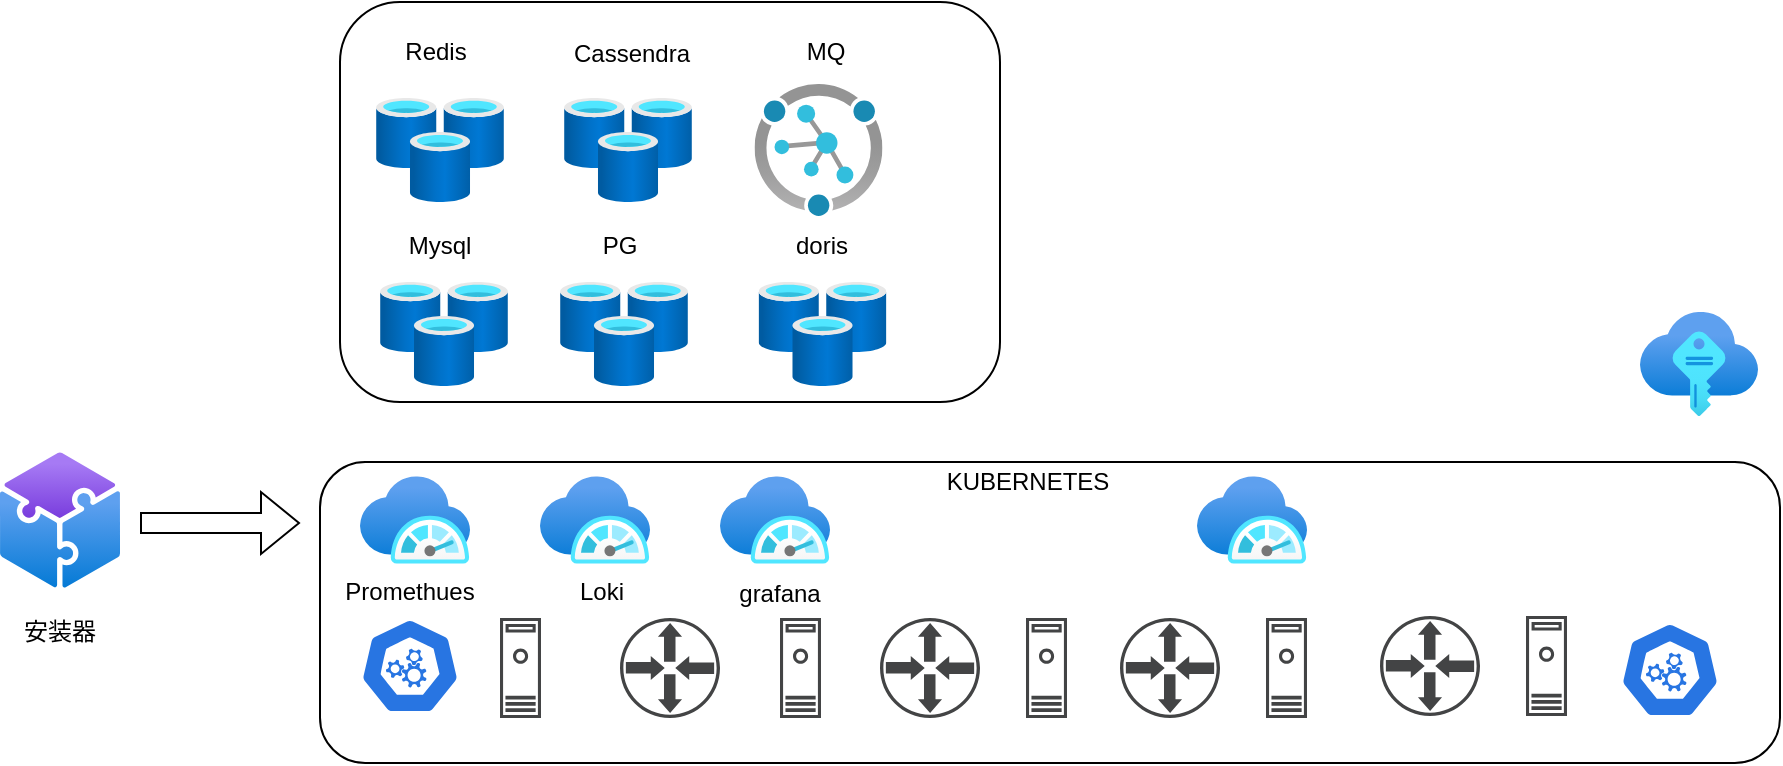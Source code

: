 <mxfile version="21.0.6" type="github">
  <diagram name="第 1 页" id="GkUpRgWgr7WP9c18bXzO">
    <mxGraphModel dx="1909" dy="773" grid="1" gridSize="10" guides="1" tooltips="1" connect="1" arrows="1" fold="1" page="1" pageScale="1" pageWidth="827" pageHeight="1169" math="0" shadow="0">
      <root>
        <mxCell id="0" />
        <mxCell id="1" parent="0" />
        <mxCell id="T-1Ek754ZsedJuR4Ua0C-8" value="" style="rounded=1;whiteSpace=wrap;html=1;" vertex="1" parent="1">
          <mxGeometry x="30" y="580" width="730" height="150.5" as="geometry" />
        </mxCell>
        <mxCell id="T-1Ek754ZsedJuR4Ua0C-1" value="" style="sketch=0;pointerEvents=1;shadow=0;dashed=0;html=1;strokeColor=none;fillColor=#434445;aspect=fixed;labelPosition=center;verticalLabelPosition=bottom;verticalAlign=top;align=center;outlineConnect=0;shape=mxgraph.vvd.machine;" vertex="1" parent="1">
          <mxGeometry x="120" y="658" width="20.5" height="50" as="geometry" />
        </mxCell>
        <mxCell id="T-1Ek754ZsedJuR4Ua0C-2" value="" style="sketch=0;pointerEvents=1;shadow=0;dashed=0;html=1;strokeColor=none;fillColor=#434445;aspect=fixed;labelPosition=center;verticalLabelPosition=bottom;verticalAlign=top;align=center;outlineConnect=0;shape=mxgraph.vvd.machine;" vertex="1" parent="1">
          <mxGeometry x="260" y="658" width="20.5" height="50" as="geometry" />
        </mxCell>
        <mxCell id="T-1Ek754ZsedJuR4Ua0C-3" value="" style="sketch=0;pointerEvents=1;shadow=0;dashed=0;html=1;strokeColor=none;fillColor=#434445;aspect=fixed;labelPosition=center;verticalLabelPosition=bottom;verticalAlign=top;align=center;outlineConnect=0;shape=mxgraph.vvd.machine;" vertex="1" parent="1">
          <mxGeometry x="383" y="658" width="20.5" height="50" as="geometry" />
        </mxCell>
        <mxCell id="T-1Ek754ZsedJuR4Ua0C-4" value="" style="sketch=0;pointerEvents=1;shadow=0;dashed=0;html=1;strokeColor=none;fillColor=#434445;aspect=fixed;labelPosition=center;verticalLabelPosition=bottom;verticalAlign=top;align=center;outlineConnect=0;shape=mxgraph.vvd.physical_upstream_router;" vertex="1" parent="1">
          <mxGeometry x="180" y="658" width="50" height="50" as="geometry" />
        </mxCell>
        <mxCell id="T-1Ek754ZsedJuR4Ua0C-5" value="" style="sketch=0;pointerEvents=1;shadow=0;dashed=0;html=1;strokeColor=none;fillColor=#434445;aspect=fixed;labelPosition=center;verticalLabelPosition=bottom;verticalAlign=top;align=center;outlineConnect=0;shape=mxgraph.vvd.physical_upstream_router;" vertex="1" parent="1">
          <mxGeometry x="310" y="658" width="50" height="50" as="geometry" />
        </mxCell>
        <mxCell id="T-1Ek754ZsedJuR4Ua0C-6" value="" style="sketch=0;pointerEvents=1;shadow=0;dashed=0;html=1;strokeColor=none;fillColor=#434445;aspect=fixed;labelPosition=center;verticalLabelPosition=bottom;verticalAlign=top;align=center;outlineConnect=0;shape=mxgraph.vvd.machine;" vertex="1" parent="1">
          <mxGeometry x="503" y="658" width="20.5" height="50" as="geometry" />
        </mxCell>
        <mxCell id="T-1Ek754ZsedJuR4Ua0C-7" value="" style="sketch=0;pointerEvents=1;shadow=0;dashed=0;html=1;strokeColor=none;fillColor=#434445;aspect=fixed;labelPosition=center;verticalLabelPosition=bottom;verticalAlign=top;align=center;outlineConnect=0;shape=mxgraph.vvd.physical_upstream_router;" vertex="1" parent="1">
          <mxGeometry x="430" y="658" width="50" height="50" as="geometry" />
        </mxCell>
        <mxCell id="T-1Ek754ZsedJuR4Ua0C-10" value="" style="sketch=0;html=1;dashed=0;whitespace=wrap;fillColor=#2875E2;strokeColor=#ffffff;points=[[0.005,0.63,0],[0.1,0.2,0],[0.9,0.2,0],[0.5,0,0],[0.995,0.63,0],[0.72,0.99,0],[0.5,1,0],[0.28,0.99,0]];verticalLabelPosition=bottom;align=center;verticalAlign=top;shape=mxgraph.kubernetes.icon;prIcon=master" vertex="1" parent="1">
          <mxGeometry x="50" y="658" width="50" height="48" as="geometry" />
        </mxCell>
        <mxCell id="T-1Ek754ZsedJuR4Ua0C-11" value="" style="sketch=0;html=1;dashed=0;whitespace=wrap;fillColor=#2875E2;strokeColor=#ffffff;points=[[0.005,0.63,0],[0.1,0.2,0],[0.9,0.2,0],[0.5,0,0],[0.995,0.63,0],[0.72,0.99,0],[0.5,1,0],[0.28,0.99,0]];verticalLabelPosition=bottom;align=center;verticalAlign=top;shape=mxgraph.kubernetes.icon;prIcon=master" vertex="1" parent="1">
          <mxGeometry x="680" y="660" width="50" height="48" as="geometry" />
        </mxCell>
        <mxCell id="T-1Ek754ZsedJuR4Ua0C-12" value="KUBERNETES" style="text;html=1;strokeColor=none;fillColor=none;align=center;verticalAlign=middle;whiteSpace=wrap;rounded=0;" vertex="1" parent="1">
          <mxGeometry x="354" y="575" width="60" height="30" as="geometry" />
        </mxCell>
        <mxCell id="T-1Ek754ZsedJuR4Ua0C-16" value="" style="sketch=0;pointerEvents=1;shadow=0;dashed=0;html=1;strokeColor=none;fillColor=#434445;aspect=fixed;labelPosition=center;verticalLabelPosition=bottom;verticalAlign=top;align=center;outlineConnect=0;shape=mxgraph.vvd.machine;" vertex="1" parent="1">
          <mxGeometry x="633" y="657" width="20.5" height="50" as="geometry" />
        </mxCell>
        <mxCell id="T-1Ek754ZsedJuR4Ua0C-17" value="" style="sketch=0;pointerEvents=1;shadow=0;dashed=0;html=1;strokeColor=none;fillColor=#434445;aspect=fixed;labelPosition=center;verticalLabelPosition=bottom;verticalAlign=top;align=center;outlineConnect=0;shape=mxgraph.vvd.physical_upstream_router;" vertex="1" parent="1">
          <mxGeometry x="560" y="657" width="50" height="50" as="geometry" />
        </mxCell>
        <mxCell id="T-1Ek754ZsedJuR4Ua0C-19" value="" style="aspect=fixed;html=1;points=[];align=center;image;fontSize=12;image=img/lib/azure2/other/SSH_Keys.svg;" vertex="1" parent="1">
          <mxGeometry x="690" y="504.94" width="59" height="52.06" as="geometry" />
        </mxCell>
        <mxCell id="T-1Ek754ZsedJuR4Ua0C-22" value="" style="aspect=fixed;html=1;points=[];align=center;image;fontSize=12;image=img/lib/azure2/other/Azure_Support_Center_Blue.svg;" vertex="1" parent="1">
          <mxGeometry x="-130" y="575" width="60" height="68" as="geometry" />
        </mxCell>
        <mxCell id="T-1Ek754ZsedJuR4Ua0C-23" value="" style="shape=flexArrow;endArrow=classic;html=1;rounded=0;" edge="1" parent="1">
          <mxGeometry width="50" height="50" relative="1" as="geometry">
            <mxPoint x="-60" y="610.5" as="sourcePoint" />
            <mxPoint x="20" y="610.5" as="targetPoint" />
          </mxGeometry>
        </mxCell>
        <mxCell id="T-1Ek754ZsedJuR4Ua0C-24" value="安装器" style="text;html=1;strokeColor=none;fillColor=none;align=center;verticalAlign=middle;whiteSpace=wrap;rounded=0;" vertex="1" parent="1">
          <mxGeometry x="-130" y="650" width="60" height="30" as="geometry" />
        </mxCell>
        <mxCell id="T-1Ek754ZsedJuR4Ua0C-26" value="" style="rounded=1;whiteSpace=wrap;html=1;" vertex="1" parent="1">
          <mxGeometry x="40" y="350" width="330" height="200" as="geometry" />
        </mxCell>
        <mxCell id="T-1Ek754ZsedJuR4Ua0C-31" value="" style="aspect=fixed;html=1;points=[];align=center;image;fontSize=12;image=img/lib/azure2/databases/Cache_Redis.svg;" vertex="1" parent="1">
          <mxGeometry x="58" y="398" width="64" height="52" as="geometry" />
        </mxCell>
        <mxCell id="T-1Ek754ZsedJuR4Ua0C-32" value="Redis" style="text;html=1;strokeColor=none;fillColor=none;align=center;verticalAlign=middle;whiteSpace=wrap;rounded=0;" vertex="1" parent="1">
          <mxGeometry x="58" y="360" width="60" height="30" as="geometry" />
        </mxCell>
        <mxCell id="T-1Ek754ZsedJuR4Ua0C-33" value="Mysql" style="text;html=1;strokeColor=none;fillColor=none;align=center;verticalAlign=middle;whiteSpace=wrap;rounded=0;" vertex="1" parent="1">
          <mxGeometry x="60" y="457" width="60" height="30" as="geometry" />
        </mxCell>
        <mxCell id="T-1Ek754ZsedJuR4Ua0C-34" value="PG" style="text;html=1;strokeColor=none;fillColor=none;align=center;verticalAlign=middle;whiteSpace=wrap;rounded=0;" vertex="1" parent="1">
          <mxGeometry x="150" y="457" width="60" height="30" as="geometry" />
        </mxCell>
        <mxCell id="T-1Ek754ZsedJuR4Ua0C-36" value="MQ" style="text;html=1;strokeColor=none;fillColor=none;align=center;verticalAlign=middle;whiteSpace=wrap;rounded=0;" vertex="1" parent="1">
          <mxGeometry x="253.25" y="360" width="60" height="30" as="geometry" />
        </mxCell>
        <mxCell id="T-1Ek754ZsedJuR4Ua0C-37" value="" style="aspect=fixed;html=1;points=[];align=center;image;fontSize=12;image=img/lib/azure2/monitor/SAP_Azure_Monitor.svg;" vertex="1" parent="1">
          <mxGeometry x="50" y="587" width="55" height="44" as="geometry" />
        </mxCell>
        <mxCell id="T-1Ek754ZsedJuR4Ua0C-38" value="" style="aspect=fixed;html=1;points=[];align=center;image;fontSize=12;image=img/lib/azure2/monitor/SAP_Azure_Monitor.svg;" vertex="1" parent="1">
          <mxGeometry x="140" y="587" width="55" height="44" as="geometry" />
        </mxCell>
        <mxCell id="T-1Ek754ZsedJuR4Ua0C-39" value="" style="aspect=fixed;html=1;points=[];align=center;image;fontSize=12;image=img/lib/azure2/monitor/SAP_Azure_Monitor.svg;" vertex="1" parent="1">
          <mxGeometry x="230" y="587" width="55" height="44" as="geometry" />
        </mxCell>
        <mxCell id="T-1Ek754ZsedJuR4Ua0C-40" value="" style="aspect=fixed;html=1;points=[];align=center;image;fontSize=12;image=img/lib/azure2/monitor/SAP_Azure_Monitor.svg;" vertex="1" parent="1">
          <mxGeometry x="468.5" y="587" width="55" height="44" as="geometry" />
        </mxCell>
        <mxCell id="T-1Ek754ZsedJuR4Ua0C-41" value="Promethues" style="text;html=1;strokeColor=none;fillColor=none;align=center;verticalAlign=middle;whiteSpace=wrap;rounded=0;" vertex="1" parent="1">
          <mxGeometry x="45" y="630" width="60" height="30" as="geometry" />
        </mxCell>
        <mxCell id="T-1Ek754ZsedJuR4Ua0C-42" value="Loki" style="text;html=1;strokeColor=none;fillColor=none;align=center;verticalAlign=middle;whiteSpace=wrap;rounded=0;" vertex="1" parent="1">
          <mxGeometry x="140.5" y="630" width="60" height="30" as="geometry" />
        </mxCell>
        <mxCell id="T-1Ek754ZsedJuR4Ua0C-43" value="grafana" style="text;html=1;strokeColor=none;fillColor=none;align=center;verticalAlign=middle;whiteSpace=wrap;rounded=0;" vertex="1" parent="1">
          <mxGeometry x="230" y="631" width="60" height="30" as="geometry" />
        </mxCell>
        <mxCell id="T-1Ek754ZsedJuR4Ua0C-44" value="" style="aspect=fixed;html=1;points=[];align=center;image;fontSize=12;image=img/lib/azure2/databases/Cache_Redis.svg;" vertex="1" parent="1">
          <mxGeometry x="60" y="490" width="64" height="52" as="geometry" />
        </mxCell>
        <mxCell id="T-1Ek754ZsedJuR4Ua0C-45" value="" style="aspect=fixed;html=1;points=[];align=center;image;fontSize=12;image=img/lib/azure2/databases/Cache_Redis.svg;" vertex="1" parent="1">
          <mxGeometry x="150" y="490" width="64" height="52" as="geometry" />
        </mxCell>
        <mxCell id="T-1Ek754ZsedJuR4Ua0C-46" value="" style="aspect=fixed;html=1;points=[];align=center;image;fontSize=12;image=img/lib/azure2/databases/Cache_Redis.svg;" vertex="1" parent="1">
          <mxGeometry x="249.25" y="490" width="64" height="52" as="geometry" />
        </mxCell>
        <mxCell id="T-1Ek754ZsedJuR4Ua0C-47" value="" style="aspect=fixed;html=1;points=[];align=center;image;fontSize=12;image=img/lib/azure2/databases/Cache_Redis.svg;" vertex="1" parent="1">
          <mxGeometry x="152" y="398" width="64" height="52" as="geometry" />
        </mxCell>
        <mxCell id="T-1Ek754ZsedJuR4Ua0C-49" value="" style="aspect=fixed;html=1;points=[];align=center;image;fontSize=12;image=img/lib/azure2/iot/Device_Provisioning_Services.svg;" vertex="1" parent="1">
          <mxGeometry x="247.25" y="391" width="64" height="66" as="geometry" />
        </mxCell>
        <mxCell id="T-1Ek754ZsedJuR4Ua0C-50" value="Cassendra" style="text;html=1;strokeColor=none;fillColor=none;align=center;verticalAlign=middle;whiteSpace=wrap;rounded=0;" vertex="1" parent="1">
          <mxGeometry x="156" y="361" width="60" height="30" as="geometry" />
        </mxCell>
        <mxCell id="T-1Ek754ZsedJuR4Ua0C-51" value="doris" style="text;html=1;strokeColor=none;fillColor=none;align=center;verticalAlign=middle;whiteSpace=wrap;rounded=0;" vertex="1" parent="1">
          <mxGeometry x="251.25" y="457" width="60" height="30" as="geometry" />
        </mxCell>
      </root>
    </mxGraphModel>
  </diagram>
</mxfile>
